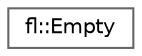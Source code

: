 digraph "Graphical Class Hierarchy"
{
 // INTERACTIVE_SVG=YES
 // LATEX_PDF_SIZE
  bgcolor="transparent";
  edge [fontname=Helvetica,fontsize=10,labelfontname=Helvetica,labelfontsize=10];
  node [fontname=Helvetica,fontsize=10,shape=box,height=0.2,width=0.4];
  rankdir="LR";
  Node0 [id="Node000000",label="fl::Empty",height=0.2,width=0.4,color="grey40", fillcolor="white", style="filled",URL="$d4/d36/namespacefl.html#dd/d75/structfl_1_1_empty",tooltip=" "];
}
